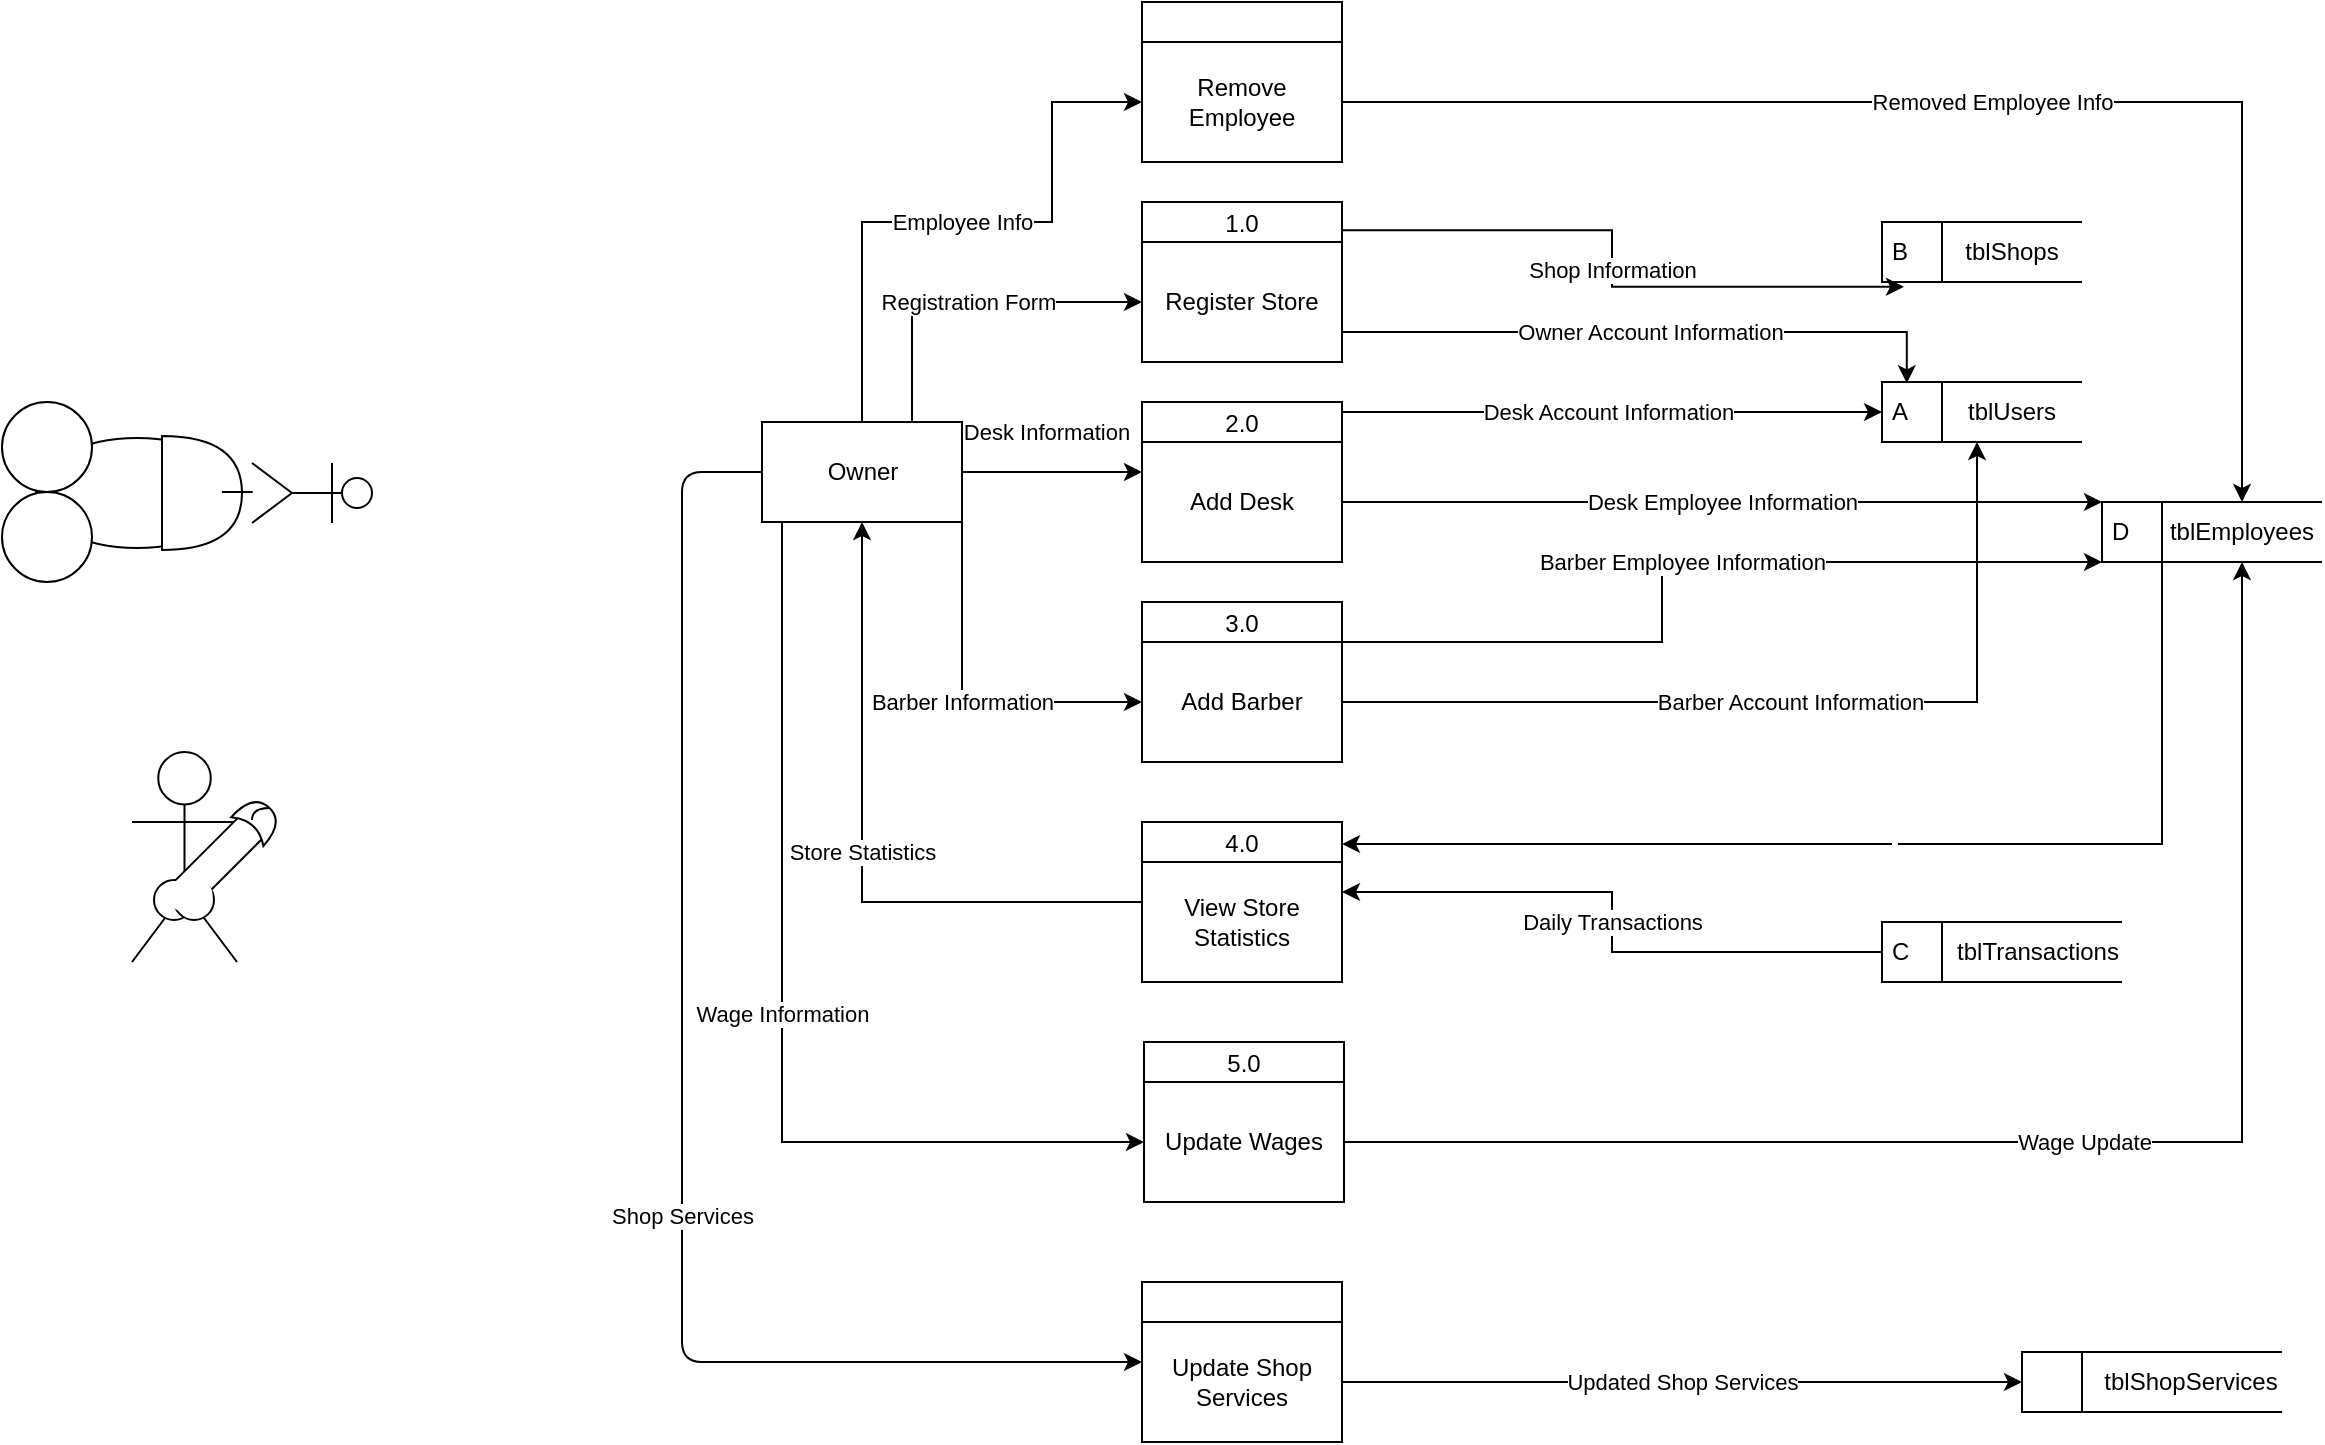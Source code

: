<mxfile version="15.5.0" type="github" pages="2">
  <diagram id="T2RNOw0BPEMfBJu6Xnur" name="Owner">
    <mxGraphModel dx="2340" dy="847" grid="1" gridSize="10" guides="1" tooltips="1" connect="1" arrows="1" fold="1" page="1" pageScale="1" pageWidth="1100" pageHeight="850" math="0" shadow="0">
      <root>
        <mxCell id="0" />
        <mxCell id="1" parent="0" />
        <mxCell id="ttAEP8Czc7_XfVFo0G7g-49" value="Desk Information" style="edgeStyle=orthogonalEdgeStyle;rounded=0;orthogonalLoop=1;jettySize=auto;html=1;entryX=0;entryY=0.25;entryDx=0;entryDy=0;" parent="1" source="ttAEP8Czc7_XfVFo0G7g-16" target="ttAEP8Czc7_XfVFo0G7g-46" edge="1">
          <mxGeometry x="-0.062" y="20" relative="1" as="geometry">
            <mxPoint as="offset" />
          </mxGeometry>
        </mxCell>
        <mxCell id="ttAEP8Czc7_XfVFo0G7g-54" value="Barber Information" style="edgeStyle=orthogonalEdgeStyle;rounded=0;orthogonalLoop=1;jettySize=auto;html=1;entryX=0;entryY=0.5;entryDx=0;entryDy=0;" parent="1" source="ttAEP8Czc7_XfVFo0G7g-16" target="ttAEP8Czc7_XfVFo0G7g-53" edge="1">
          <mxGeometry relative="1" as="geometry">
            <Array as="points">
              <mxPoint x="190" y="370" />
            </Array>
          </mxGeometry>
        </mxCell>
        <mxCell id="emD_PYzkYQpbJFWAy9en-3" value="Wage Information" style="edgeStyle=orthogonalEdgeStyle;rounded=0;orthogonalLoop=1;jettySize=auto;html=1;entryX=0;entryY=0.5;entryDx=0;entryDy=0;" edge="1" parent="1" source="ttAEP8Czc7_XfVFo0G7g-16" target="emD_PYzkYQpbJFWAy9en-2">
          <mxGeometry relative="1" as="geometry">
            <Array as="points">
              <mxPoint x="100" y="590" />
            </Array>
          </mxGeometry>
        </mxCell>
        <mxCell id="3LqmohmiHYs_IX1ET_4X-3" value="Employee Info" style="edgeStyle=orthogonalEdgeStyle;rounded=0;orthogonalLoop=1;jettySize=auto;html=1;entryX=0;entryY=0.5;entryDx=0;entryDy=0;" edge="1" parent="1" source="ttAEP8Czc7_XfVFo0G7g-16" target="3LqmohmiHYs_IX1ET_4X-2">
          <mxGeometry relative="1" as="geometry">
            <Array as="points">
              <mxPoint x="140" y="130" />
              <mxPoint x="235" y="130" />
              <mxPoint x="235" y="70" />
            </Array>
          </mxGeometry>
        </mxCell>
        <mxCell id="Tu8P3VuxmO_4_4MI5xXp-6" value="Shop Services" style="edgeStyle=orthogonalEdgeStyle;rounded=1;orthogonalLoop=1;jettySize=auto;html=1;startArrow=none;startFill=0;endArrow=classic;endFill=1;" edge="1" parent="1" source="ttAEP8Czc7_XfVFo0G7g-16" target="Tu8P3VuxmO_4_4MI5xXp-1">
          <mxGeometry x="0.152" relative="1" as="geometry">
            <Array as="points">
              <mxPoint x="50" y="255" />
              <mxPoint x="50" y="700" />
            </Array>
            <mxPoint as="offset" />
          </mxGeometry>
        </mxCell>
        <mxCell id="ttAEP8Czc7_XfVFo0G7g-16" value="Owner" style="html=1;dashed=0;whitespace=wrap;" parent="1" vertex="1">
          <mxGeometry x="90" y="230" width="100" height="50" as="geometry" />
        </mxCell>
        <mxCell id="ttAEP8Czc7_XfVFo0G7g-17" value="Registration Form" style="endArrow=classic;html=1;rounded=0;edgeStyle=orthogonalEdgeStyle;entryX=0;entryY=0.5;entryDx=0;entryDy=0;exitX=0.75;exitY=0;exitDx=0;exitDy=0;" parent="1" source="ttAEP8Czc7_XfVFo0G7g-16" target="ttAEP8Czc7_XfVFo0G7g-19" edge="1">
          <mxGeometry width="50" height="50" relative="1" as="geometry">
            <mxPoint x="130" y="430" as="sourcePoint" />
            <mxPoint x="290" y="387" as="targetPoint" />
          </mxGeometry>
        </mxCell>
        <mxCell id="ttAEP8Czc7_XfVFo0G7g-29" value="Owner Account Information" style="endArrow=classic;html=1;rounded=0;edgeStyle=orthogonalEdgeStyle;exitX=1;exitY=0.75;exitDx=0;exitDy=0;entryX=0.124;entryY=0.022;entryDx=0;entryDy=0;entryPerimeter=0;" parent="1" source="ttAEP8Czc7_XfVFo0G7g-19" target="ttAEP8Czc7_XfVFo0G7g-36" edge="1">
          <mxGeometry width="50" height="50" relative="1" as="geometry">
            <mxPoint x="380" y="310" as="sourcePoint" />
            <mxPoint x="500" y="305" as="targetPoint" />
          </mxGeometry>
        </mxCell>
        <mxCell id="ttAEP8Czc7_XfVFo0G7g-35" value="" style="group" parent="1" vertex="1" connectable="0">
          <mxGeometry x="650" y="210" width="100" height="30" as="geometry" />
        </mxCell>
        <mxCell id="ttAEP8Czc7_XfVFo0G7g-36" value="A" style="html=1;dashed=0;whitespace=wrap;shape=mxgraph.dfd.dataStoreID;align=left;spacingLeft=3;points=[[0,0],[0.5,0],[1,0],[0,0.5],[1,0.5],[0,1],[0.5,1],[1,1]];sketch=0;" parent="ttAEP8Czc7_XfVFo0G7g-35" vertex="1">
          <mxGeometry width="100" height="30" as="geometry" />
        </mxCell>
        <mxCell id="ttAEP8Czc7_XfVFo0G7g-37" value="tblUsers" style="text;html=1;strokeColor=none;fillColor=none;align=center;verticalAlign=middle;whiteSpace=wrap;rounded=0;sketch=0;" parent="ttAEP8Czc7_XfVFo0G7g-35" vertex="1">
          <mxGeometry x="30" width="70" height="30" as="geometry" />
        </mxCell>
        <mxCell id="ttAEP8Czc7_XfVFo0G7g-41" value="" style="group" parent="1" vertex="1" connectable="0">
          <mxGeometry x="650" y="130" width="100" height="30" as="geometry" />
        </mxCell>
        <mxCell id="ttAEP8Czc7_XfVFo0G7g-42" value="B" style="html=1;dashed=0;whitespace=wrap;shape=mxgraph.dfd.dataStoreID;align=left;spacingLeft=3;points=[[0,0],[0.5,0],[1,0],[0,0.5],[1,0.5],[0,1],[0.5,1],[1,1]];sketch=0;" parent="ttAEP8Czc7_XfVFo0G7g-41" vertex="1">
          <mxGeometry width="100" height="30" as="geometry" />
        </mxCell>
        <mxCell id="ttAEP8Czc7_XfVFo0G7g-43" value="tblShops" style="text;html=1;strokeColor=none;fillColor=none;align=center;verticalAlign=middle;whiteSpace=wrap;rounded=0;sketch=0;" parent="ttAEP8Czc7_XfVFo0G7g-41" vertex="1">
          <mxGeometry x="30" width="70" height="30" as="geometry" />
        </mxCell>
        <mxCell id="ttAEP8Czc7_XfVFo0G7g-44" value="Shop Information" style="endArrow=classic;html=1;rounded=0;edgeStyle=orthogonalEdgeStyle;exitX=0.996;exitY=0.176;exitDx=0;exitDy=0;exitPerimeter=0;entryX=0.11;entryY=1.079;entryDx=0;entryDy=0;entryPerimeter=0;" parent="1" source="ttAEP8Czc7_XfVFo0G7g-18" target="ttAEP8Czc7_XfVFo0G7g-42" edge="1">
          <mxGeometry width="50" height="50" relative="1" as="geometry">
            <mxPoint x="400" y="380" as="sourcePoint" />
            <mxPoint x="450" y="330" as="targetPoint" />
          </mxGeometry>
        </mxCell>
        <mxCell id="ttAEP8Czc7_XfVFo0G7g-45" value="2.0" style="swimlane;fontStyle=0;childLayout=stackLayout;horizontal=1;startSize=20;fillColor=#ffffff;horizontalStack=0;resizeParent=1;resizeParentMax=0;resizeLast=0;collapsible=0;marginBottom=0;swimlaneFillColor=#ffffff;" parent="1" vertex="1">
          <mxGeometry x="280" y="220" width="100" height="80" as="geometry" />
        </mxCell>
        <mxCell id="ttAEP8Czc7_XfVFo0G7g-46" value="Add Desk" style="rounded=0;whiteSpace=wrap;html=1;" parent="ttAEP8Czc7_XfVFo0G7g-45" vertex="1">
          <mxGeometry y="20" width="100" height="60" as="geometry" />
        </mxCell>
        <mxCell id="ttAEP8Czc7_XfVFo0G7g-50" value="Desk Account Information" style="edgeStyle=orthogonalEdgeStyle;rounded=0;orthogonalLoop=1;jettySize=auto;html=1;entryX=0;entryY=0.5;entryDx=0;entryDy=0;exitX=1;exitY=0.125;exitDx=0;exitDy=0;exitPerimeter=0;" parent="1" source="ttAEP8Czc7_XfVFo0G7g-45" target="ttAEP8Czc7_XfVFo0G7g-36" edge="1">
          <mxGeometry relative="1" as="geometry">
            <Array as="points">
              <mxPoint x="380" y="225" />
            </Array>
          </mxGeometry>
        </mxCell>
        <mxCell id="ttAEP8Czc7_XfVFo0G7g-51" value="" style="group" parent="1" vertex="1" connectable="0">
          <mxGeometry x="280" y="120" width="100" height="80" as="geometry" />
        </mxCell>
        <mxCell id="ttAEP8Czc7_XfVFo0G7g-18" value="1.0" style="swimlane;fontStyle=0;childLayout=stackLayout;horizontal=1;startSize=20;fillColor=#ffffff;horizontalStack=0;resizeParent=1;resizeParentMax=0;resizeLast=0;collapsible=0;marginBottom=0;swimlaneFillColor=#ffffff;" parent="ttAEP8Czc7_XfVFo0G7g-51" vertex="1">
          <mxGeometry width="100" height="80" as="geometry" />
        </mxCell>
        <mxCell id="ttAEP8Czc7_XfVFo0G7g-19" value="Register Store" style="rounded=0;whiteSpace=wrap;html=1;" parent="ttAEP8Czc7_XfVFo0G7g-51" vertex="1">
          <mxGeometry y="20" width="100" height="60" as="geometry" />
        </mxCell>
        <mxCell id="d2eviFz94D7zI3Y8W75X-18" value="Barber Employee Information" style="edgeStyle=orthogonalEdgeStyle;rounded=0;orthogonalLoop=1;jettySize=auto;html=1;entryX=0;entryY=1;entryDx=0;entryDy=0;" edge="1" parent="1" source="ttAEP8Czc7_XfVFo0G7g-52" target="d2eviFz94D7zI3Y8W75X-14">
          <mxGeometry relative="1" as="geometry">
            <Array as="points">
              <mxPoint x="540" y="340" />
            </Array>
          </mxGeometry>
        </mxCell>
        <mxCell id="ttAEP8Czc7_XfVFo0G7g-52" value="3.0" style="swimlane;fontStyle=0;childLayout=stackLayout;horizontal=1;startSize=20;fillColor=#ffffff;horizontalStack=0;resizeParent=1;resizeParentMax=0;resizeLast=0;collapsible=0;marginBottom=0;swimlaneFillColor=#ffffff;" parent="1" vertex="1">
          <mxGeometry x="280" y="320" width="100" height="80" as="geometry" />
        </mxCell>
        <mxCell id="ttAEP8Czc7_XfVFo0G7g-53" value="Add Barber" style="rounded=0;whiteSpace=wrap;html=1;" parent="ttAEP8Czc7_XfVFo0G7g-52" vertex="1">
          <mxGeometry y="20" width="100" height="60" as="geometry" />
        </mxCell>
        <mxCell id="ttAEP8Czc7_XfVFo0G7g-55" value="Barber Account Information" style="edgeStyle=orthogonalEdgeStyle;rounded=0;orthogonalLoop=1;jettySize=auto;html=1;entryX=0.25;entryY=1;entryDx=0;entryDy=0;" parent="1" source="ttAEP8Czc7_XfVFo0G7g-53" target="ttAEP8Czc7_XfVFo0G7g-37" edge="1">
          <mxGeometry relative="1" as="geometry" />
        </mxCell>
        <mxCell id="d2eviFz94D7zI3Y8W75X-1" value="" style="group" vertex="1" connectable="0" parent="1">
          <mxGeometry x="-290" y="220" width="185" height="90" as="geometry" />
        </mxCell>
        <mxCell id="d2eviFz94D7zI3Y8W75X-2" value="" style="ellipse;whiteSpace=wrap;html=1;direction=south;rotation=90;" vertex="1" parent="d2eviFz94D7zI3Y8W75X-1">
          <mxGeometry x="40" y="-5" width="55" height="101" as="geometry" />
        </mxCell>
        <mxCell id="d2eviFz94D7zI3Y8W75X-3" value="" style="ellipse;whiteSpace=wrap;html=1;aspect=fixed;" vertex="1" parent="d2eviFz94D7zI3Y8W75X-1">
          <mxGeometry width="45" height="45" as="geometry" />
        </mxCell>
        <mxCell id="d2eviFz94D7zI3Y8W75X-4" value="" style="ellipse;whiteSpace=wrap;html=1;aspect=fixed;" vertex="1" parent="d2eviFz94D7zI3Y8W75X-1">
          <mxGeometry y="45" width="45" height="45" as="geometry" />
        </mxCell>
        <mxCell id="d2eviFz94D7zI3Y8W75X-5" value="" style="shape=umlActor;verticalLabelPosition=bottom;verticalAlign=top;html=1;outlineConnect=0;rotation=90;" vertex="1" parent="d2eviFz94D7zI3Y8W75X-1">
          <mxGeometry x="140" y="15.5" width="30" height="60" as="geometry" />
        </mxCell>
        <mxCell id="d2eviFz94D7zI3Y8W75X-6" value="" style="shape=or;whiteSpace=wrap;html=1;" vertex="1" parent="d2eviFz94D7zI3Y8W75X-1">
          <mxGeometry x="80" y="17" width="40" height="57" as="geometry" />
        </mxCell>
        <mxCell id="d2eviFz94D7zI3Y8W75X-7" value="" style="endArrow=none;html=1;rounded=1;edgeStyle=orthogonalEdgeStyle;" edge="1" parent="d2eviFz94D7zI3Y8W75X-1">
          <mxGeometry width="50" height="50" relative="1" as="geometry">
            <mxPoint x="110" y="45" as="sourcePoint" />
            <mxPoint x="110" y="45" as="targetPoint" />
            <Array as="points">
              <mxPoint x="130" y="45" />
              <mxPoint x="110" y="45" />
            </Array>
          </mxGeometry>
        </mxCell>
        <mxCell id="d2eviFz94D7zI3Y8W75X-8" value="" style="group" vertex="1" connectable="0" parent="1">
          <mxGeometry x="650" y="480" width="120" height="30" as="geometry" />
        </mxCell>
        <mxCell id="d2eviFz94D7zI3Y8W75X-9" value="C" style="html=1;dashed=0;whitespace=wrap;shape=mxgraph.dfd.dataStoreID;align=left;spacingLeft=3;points=[[0,0],[0.5,0],[1,0],[0,0.5],[1,0.5],[0,1],[0.5,1],[1,1]];sketch=0;" vertex="1" parent="d2eviFz94D7zI3Y8W75X-8">
          <mxGeometry width="120" height="30" as="geometry" />
        </mxCell>
        <mxCell id="d2eviFz94D7zI3Y8W75X-10" value="tblTransactions" style="text;html=1;strokeColor=none;fillColor=none;align=center;verticalAlign=middle;whiteSpace=wrap;rounded=0;sketch=0;" vertex="1" parent="d2eviFz94D7zI3Y8W75X-8">
          <mxGeometry x="36" width="84" height="30" as="geometry" />
        </mxCell>
        <mxCell id="d2eviFz94D7zI3Y8W75X-21" value="&lt;div&gt;Store Statistics&lt;/div&gt;" style="edgeStyle=orthogonalEdgeStyle;rounded=0;orthogonalLoop=1;jettySize=auto;html=1;" edge="1" parent="1" source="d2eviFz94D7zI3Y8W75X-11" target="ttAEP8Czc7_XfVFo0G7g-16">
          <mxGeometry relative="1" as="geometry">
            <Array as="points">
              <mxPoint x="140" y="470" />
            </Array>
          </mxGeometry>
        </mxCell>
        <mxCell id="d2eviFz94D7zI3Y8W75X-11" value="4.0" style="swimlane;fontStyle=0;childLayout=stackLayout;horizontal=1;startSize=20;fillColor=#ffffff;horizontalStack=0;resizeParent=1;resizeParentMax=0;resizeLast=0;collapsible=0;marginBottom=0;swimlaneFillColor=#ffffff;" vertex="1" parent="1">
          <mxGeometry x="280" y="430" width="100" height="80" as="geometry" />
        </mxCell>
        <mxCell id="d2eviFz94D7zI3Y8W75X-12" value="View Store Statistics" style="rounded=0;whiteSpace=wrap;html=1;" vertex="1" parent="d2eviFz94D7zI3Y8W75X-11">
          <mxGeometry y="20" width="100" height="60" as="geometry" />
        </mxCell>
        <mxCell id="d2eviFz94D7zI3Y8W75X-17" value="Desk Employee Information" style="edgeStyle=orthogonalEdgeStyle;rounded=0;orthogonalLoop=1;jettySize=auto;html=1;entryX=0;entryY=0;entryDx=0;entryDy=0;" edge="1" parent="1" source="ttAEP8Czc7_XfVFo0G7g-46" target="d2eviFz94D7zI3Y8W75X-14">
          <mxGeometry relative="1" as="geometry">
            <Array as="points">
              <mxPoint x="660" y="270" />
              <mxPoint x="660" y="270" />
            </Array>
          </mxGeometry>
        </mxCell>
        <mxCell id="d2eviFz94D7zI3Y8W75X-19" value="&amp;nbsp;" style="edgeStyle=orthogonalEdgeStyle;rounded=0;orthogonalLoop=1;jettySize=auto;html=1;entryX=1;entryY=0.138;entryDx=0;entryDy=0;entryPerimeter=0;exitX=0;exitY=1;exitDx=0;exitDy=0;" edge="1" parent="1" source="d2eviFz94D7zI3Y8W75X-15" target="d2eviFz94D7zI3Y8W75X-11">
          <mxGeometry relative="1" as="geometry">
            <Array as="points">
              <mxPoint x="790" y="441" />
            </Array>
          </mxGeometry>
        </mxCell>
        <mxCell id="d2eviFz94D7zI3Y8W75X-20" value="Daily Transactions" style="edgeStyle=orthogonalEdgeStyle;rounded=0;orthogonalLoop=1;jettySize=auto;html=1;entryX=1;entryY=0.25;entryDx=0;entryDy=0;" edge="1" parent="1" source="d2eviFz94D7zI3Y8W75X-9" target="d2eviFz94D7zI3Y8W75X-12">
          <mxGeometry relative="1" as="geometry" />
        </mxCell>
        <mxCell id="d2eviFz94D7zI3Y8W75X-22" value="" style="group" vertex="1" connectable="0" parent="1">
          <mxGeometry x="760" y="270" width="110" height="30" as="geometry" />
        </mxCell>
        <mxCell id="d2eviFz94D7zI3Y8W75X-14" value="D" style="html=1;dashed=0;whitespace=wrap;shape=mxgraph.dfd.dataStoreID;align=left;spacingLeft=3;points=[[0,0],[0.5,0],[1,0],[0,0.5],[1,0.5],[0,1],[0.5,1],[1,1]];sketch=0;" vertex="1" parent="d2eviFz94D7zI3Y8W75X-22">
          <mxGeometry width="110.0" height="30" as="geometry" />
        </mxCell>
        <mxCell id="d2eviFz94D7zI3Y8W75X-15" value="tblEmployees" style="text;html=1;strokeColor=none;fillColor=none;align=center;verticalAlign=middle;whiteSpace=wrap;rounded=0;sketch=0;" vertex="1" parent="d2eviFz94D7zI3Y8W75X-22">
          <mxGeometry x="30" width="80" height="30" as="geometry" />
        </mxCell>
        <mxCell id="emD_PYzkYQpbJFWAy9en-1" value="5.0" style="swimlane;fontStyle=0;childLayout=stackLayout;horizontal=1;startSize=20;fillColor=#ffffff;horizontalStack=0;resizeParent=1;resizeParentMax=0;resizeLast=0;collapsible=0;marginBottom=0;swimlaneFillColor=#ffffff;" vertex="1" parent="1">
          <mxGeometry x="281" y="540" width="100" height="80" as="geometry" />
        </mxCell>
        <mxCell id="emD_PYzkYQpbJFWAy9en-2" value="Update Wages" style="rounded=0;whiteSpace=wrap;html=1;" vertex="1" parent="emD_PYzkYQpbJFWAy9en-1">
          <mxGeometry y="20" width="100" height="60" as="geometry" />
        </mxCell>
        <mxCell id="emD_PYzkYQpbJFWAy9en-4" value="Wage Update" style="edgeStyle=orthogonalEdgeStyle;rounded=0;orthogonalLoop=1;jettySize=auto;html=1;entryX=0.5;entryY=1;entryDx=0;entryDy=0;" edge="1" parent="1" source="emD_PYzkYQpbJFWAy9en-2" target="d2eviFz94D7zI3Y8W75X-15">
          <mxGeometry relative="1" as="geometry" />
        </mxCell>
        <mxCell id="3LqmohmiHYs_IX1ET_4X-1" value="" style="swimlane;fontStyle=0;childLayout=stackLayout;horizontal=1;startSize=20;fillColor=#ffffff;horizontalStack=0;resizeParent=1;resizeParentMax=0;resizeLast=0;collapsible=0;marginBottom=0;swimlaneFillColor=#ffffff;" vertex="1" parent="1">
          <mxGeometry x="280" y="20" width="100" height="80" as="geometry" />
        </mxCell>
        <mxCell id="3LqmohmiHYs_IX1ET_4X-2" value="Remove Employee" style="rounded=0;whiteSpace=wrap;html=1;" vertex="1" parent="3LqmohmiHYs_IX1ET_4X-1">
          <mxGeometry y="20" width="100" height="60" as="geometry" />
        </mxCell>
        <mxCell id="3LqmohmiHYs_IX1ET_4X-4" value="&lt;div&gt;Removed Employee Info&lt;/div&gt;" style="edgeStyle=orthogonalEdgeStyle;rounded=0;orthogonalLoop=1;jettySize=auto;html=1;" edge="1" parent="1" source="3LqmohmiHYs_IX1ET_4X-2" target="d2eviFz94D7zI3Y8W75X-15">
          <mxGeometry relative="1" as="geometry" />
        </mxCell>
        <mxCell id="3LqmohmiHYs_IX1ET_4X-22" value="" style="group" vertex="1" connectable="0" parent="1">
          <mxGeometry x="-225" y="395" width="76.494" height="105" as="geometry" />
        </mxCell>
        <mxCell id="3LqmohmiHYs_IX1ET_4X-11" value="" style="shape=umlActor;verticalLabelPosition=bottom;verticalAlign=top;html=1;outlineConnect=0;" vertex="1" parent="3LqmohmiHYs_IX1ET_4X-22">
          <mxGeometry width="52.5" height="105" as="geometry" />
        </mxCell>
        <mxCell id="3LqmohmiHYs_IX1ET_4X-17" value="" style="rounded=1;whiteSpace=wrap;html=1;rotation=-45;" vertex="1" parent="3LqmohmiHYs_IX1ET_4X-22">
          <mxGeometry x="12.41" y="47.41" width="58.75" height="16" as="geometry" />
        </mxCell>
        <mxCell id="3LqmohmiHYs_IX1ET_4X-12" value="" style="ellipse;whiteSpace=wrap;html=1;aspect=fixed;" vertex="1" parent="3LqmohmiHYs_IX1ET_4X-22">
          <mxGeometry x="11" y="64" width="20" height="20" as="geometry" />
        </mxCell>
        <mxCell id="3LqmohmiHYs_IX1ET_4X-13" value="" style="ellipse;whiteSpace=wrap;html=1;aspect=fixed;" vertex="1" parent="3LqmohmiHYs_IX1ET_4X-22">
          <mxGeometry x="21" y="64" width="20" height="20" as="geometry" />
        </mxCell>
        <mxCell id="3LqmohmiHYs_IX1ET_4X-15" value="" style="ellipse;whiteSpace=wrap;html=1;strokeColor=none;" vertex="1" parent="3LqmohmiHYs_IX1ET_4X-22">
          <mxGeometry x="18.25" y="62" width="22" height="19" as="geometry" />
        </mxCell>
        <mxCell id="3LqmohmiHYs_IX1ET_4X-18" value="" style="shape=xor;whiteSpace=wrap;html=1;rotation=312;" vertex="1" parent="3LqmohmiHYs_IX1ET_4X-22">
          <mxGeometry x="55" y="23" width="16.16" height="21.55" as="geometry" />
        </mxCell>
        <mxCell id="3LqmohmiHYs_IX1ET_4X-21" value="" style="curved=1;endArrow=none;html=1;rounded=0;edgeStyle=orthogonalEdgeStyle;endFill=0;entryX=1;entryY=0.5;entryDx=0;entryDy=0;entryPerimeter=0;" edge="1" parent="3LqmohmiHYs_IX1ET_4X-22" target="3LqmohmiHYs_IX1ET_4X-18">
          <mxGeometry width="50" height="50" relative="1" as="geometry">
            <mxPoint x="60" y="34" as="sourcePoint" />
            <mxPoint x="85" y="8" as="targetPoint" />
            <Array as="points">
              <mxPoint x="60" y="28" />
              <mxPoint x="69" y="28" />
            </Array>
          </mxGeometry>
        </mxCell>
        <mxCell id="Tu8P3VuxmO_4_4MI5xXp-1" value="" style="swimlane;fontStyle=0;childLayout=stackLayout;horizontal=1;startSize=20;fillColor=#ffffff;horizontalStack=0;resizeParent=1;resizeParentMax=0;resizeLast=0;collapsible=0;marginBottom=0;swimlaneFillColor=#ffffff;" vertex="1" parent="1">
          <mxGeometry x="280" y="660" width="100" height="80" as="geometry" />
        </mxCell>
        <mxCell id="Tu8P3VuxmO_4_4MI5xXp-2" value="Update Shop Services" style="rounded=0;whiteSpace=wrap;html=1;" vertex="1" parent="Tu8P3VuxmO_4_4MI5xXp-1">
          <mxGeometry y="20" width="100" height="60" as="geometry" />
        </mxCell>
        <mxCell id="Tu8P3VuxmO_4_4MI5xXp-3" value="" style="group" vertex="1" connectable="0" parent="1">
          <mxGeometry x="720" y="695" width="130" height="30" as="geometry" />
        </mxCell>
        <mxCell id="Tu8P3VuxmO_4_4MI5xXp-4" value="" style="html=1;dashed=0;whitespace=wrap;shape=mxgraph.dfd.dataStoreID;align=left;spacingLeft=3;points=[[0,0],[0.5,0],[1,0],[0,0.5],[1,0.5],[0,1],[0.5,1],[1,1]];sketch=0;" vertex="1" parent="Tu8P3VuxmO_4_4MI5xXp-3">
          <mxGeometry width="130" height="30" as="geometry" />
        </mxCell>
        <mxCell id="Tu8P3VuxmO_4_4MI5xXp-5" value="tblShopServices" style="text;html=1;strokeColor=none;fillColor=none;align=center;verticalAlign=middle;whiteSpace=wrap;rounded=0;sketch=0;" vertex="1" parent="Tu8P3VuxmO_4_4MI5xXp-3">
          <mxGeometry x="39" width="91" height="30" as="geometry" />
        </mxCell>
        <mxCell id="Tu8P3VuxmO_4_4MI5xXp-7" value="Updated Shop Services" style="edgeStyle=orthogonalEdgeStyle;rounded=1;orthogonalLoop=1;jettySize=auto;html=1;startArrow=none;startFill=0;endArrow=classic;endFill=1;" edge="1" parent="1" source="Tu8P3VuxmO_4_4MI5xXp-2" target="Tu8P3VuxmO_4_4MI5xXp-4">
          <mxGeometry relative="1" as="geometry" />
        </mxCell>
      </root>
    </mxGraphModel>
  </diagram>
  <diagram id="h7HHH3-v2JK1_51w_DPO" name="Desk">
    <mxGraphModel dx="868" dy="593" grid="1" gridSize="10" guides="1" tooltips="1" connect="1" arrows="1" fold="1" page="1" pageScale="1" pageWidth="1100" pageHeight="850" math="0" shadow="0">
      <root>
        <mxCell id="M2oWjrfUgRRYDuEwu9WT-0" />
        <mxCell id="M2oWjrfUgRRYDuEwu9WT-1" parent="M2oWjrfUgRRYDuEwu9WT-0" />
        <mxCell id="r28VpTgTDbhiKUN1SZeV-0" value="Appointment Approval" style="edgeStyle=orthogonalEdgeStyle;rounded=1;orthogonalLoop=1;jettySize=auto;html=1;entryX=0;entryY=0.5;entryDx=0;entryDy=0;endArrow=classic;endFill=1;" edge="1" parent="M2oWjrfUgRRYDuEwu9WT-1" source="NshiFeFBcIIQcIrEiA9f-0" target="bIMAmgAOhdBfCIJM3YCK-1">
          <mxGeometry x="0.489" relative="1" as="geometry">
            <Array as="points">
              <mxPoint x="70" y="70" />
            </Array>
            <mxPoint as="offset" />
          </mxGeometry>
        </mxCell>
        <mxCell id="r28VpTgTDbhiKUN1SZeV-1" style="edgeStyle=orthogonalEdgeStyle;rounded=1;orthogonalLoop=1;jettySize=auto;html=1;entryX=-0.01;entryY=0.617;entryDx=0;entryDy=0;entryPerimeter=0;endArrow=none;endFill=0;startArrow=classic;startFill=1;" edge="1" parent="M2oWjrfUgRRYDuEwu9WT-1" source="NshiFeFBcIIQcIrEiA9f-0" target="IfpBxl8M6aJRoYZX15r2-1">
          <mxGeometry relative="1" as="geometry">
            <Array as="points">
              <mxPoint x="120" y="197" />
            </Array>
          </mxGeometry>
        </mxCell>
        <mxCell id="SsIWu9I1toDIG-TeM1FG-0" value="Shop Appointments" style="edgeLabel;html=1;align=center;verticalAlign=middle;resizable=0;points=[];" vertex="1" connectable="0" parent="r28VpTgTDbhiKUN1SZeV-1">
          <mxGeometry x="0.411" y="-1" relative="1" as="geometry">
            <mxPoint as="offset" />
          </mxGeometry>
        </mxCell>
        <mxCell id="r28VpTgTDbhiKUN1SZeV-4" value="New Appointment Details" style="edgeStyle=orthogonalEdgeStyle;rounded=1;orthogonalLoop=1;jettySize=auto;html=1;endArrow=classic;endFill=1;" edge="1" parent="M2oWjrfUgRRYDuEwu9WT-1" source="NshiFeFBcIIQcIrEiA9f-0" target="IfpBxl8M6aJRoYZX15r2-3">
          <mxGeometry relative="1" as="geometry">
            <Array as="points">
              <mxPoint x="300" y="300" />
              <mxPoint x="300" y="300" />
            </Array>
          </mxGeometry>
        </mxCell>
        <mxCell id="r28VpTgTDbhiKUN1SZeV-5" style="edgeStyle=orthogonalEdgeStyle;rounded=1;orthogonalLoop=1;jettySize=auto;html=1;entryX=0;entryY=0.5;entryDx=0;entryDy=0;startArrow=none;startFill=0;endArrow=classic;endFill=1;" edge="1" parent="M2oWjrfUgRRYDuEwu9WT-1" source="NshiFeFBcIIQcIrEiA9f-0" target="PUImFSEZp4sbnbWzOmoX-1">
          <mxGeometry relative="1" as="geometry">
            <Array as="points">
              <mxPoint x="160" y="425" />
            </Array>
          </mxGeometry>
        </mxCell>
        <mxCell id="r28VpTgTDbhiKUN1SZeV-6" style="edgeStyle=orthogonalEdgeStyle;rounded=1;orthogonalLoop=1;jettySize=auto;html=1;startArrow=none;startFill=0;endArrow=classic;endFill=1;" edge="1" parent="M2oWjrfUgRRYDuEwu9WT-1" source="NshiFeFBcIIQcIrEiA9f-0" target="PUImFSEZp4sbnbWzOmoX-3">
          <mxGeometry relative="1" as="geometry">
            <Array as="points">
              <mxPoint x="130" y="540" />
            </Array>
          </mxGeometry>
        </mxCell>
        <mxCell id="NshiFeFBcIIQcIrEiA9f-0" value="&lt;div&gt;Desk&lt;/div&gt;" style="rounded=0;whiteSpace=wrap;html=1;" vertex="1" parent="M2oWjrfUgRRYDuEwu9WT-1">
          <mxGeometry x="60" y="270" width="120" height="60" as="geometry" />
        </mxCell>
        <mxCell id="r28VpTgTDbhiKUN1SZeV-8" value="Approved/Rejected Appointment Details" style="edgeStyle=orthogonalEdgeStyle;rounded=1;orthogonalLoop=1;jettySize=auto;html=1;startArrow=none;startFill=0;endArrow=classic;endFill=1;" edge="1" parent="M2oWjrfUgRRYDuEwu9WT-1" source="bIMAmgAOhdBfCIJM3YCK-0" target="UXtkoO3RdiKG1N95la6T-2">
          <mxGeometry relative="1" as="geometry" />
        </mxCell>
        <mxCell id="bIMAmgAOhdBfCIJM3YCK-0" value="6.0" style="swimlane;fontStyle=0;childLayout=stackLayout;horizontal=1;startSize=20;fillColor=#ffffff;horizontalStack=0;resizeParent=1;resizeParentMax=0;resizeLast=0;collapsible=0;marginBottom=0;swimlaneFillColor=#ffffff;" vertex="1" parent="M2oWjrfUgRRYDuEwu9WT-1">
          <mxGeometry x="340" y="20" width="100" height="80" as="geometry" />
        </mxCell>
        <mxCell id="bIMAmgAOhdBfCIJM3YCK-1" value="Approve/Reject Appointments" style="rounded=0;whiteSpace=wrap;html=1;" vertex="1" parent="bIMAmgAOhdBfCIJM3YCK-0">
          <mxGeometry y="20" width="100" height="60" as="geometry" />
        </mxCell>
        <mxCell id="IfpBxl8M6aJRoYZX15r2-0" value="7.0" style="swimlane;fontStyle=0;childLayout=stackLayout;horizontal=1;startSize=20;fillColor=#ffffff;horizontalStack=0;resizeParent=1;resizeParentMax=0;resizeLast=0;collapsible=0;marginBottom=0;swimlaneFillColor=#ffffff;" vertex="1" parent="M2oWjrfUgRRYDuEwu9WT-1">
          <mxGeometry x="340" y="140" width="100" height="80" as="geometry" />
        </mxCell>
        <mxCell id="IfpBxl8M6aJRoYZX15r2-1" value="View Appointments" style="rounded=0;whiteSpace=wrap;html=1;" vertex="1" parent="IfpBxl8M6aJRoYZX15r2-0">
          <mxGeometry y="20" width="100" height="60" as="geometry" />
        </mxCell>
        <mxCell id="IfpBxl8M6aJRoYZX15r2-2" value="8.0" style="swimlane;fontStyle=0;childLayout=stackLayout;horizontal=1;startSize=20;fillColor=#ffffff;horizontalStack=0;resizeParent=1;resizeParentMax=0;resizeLast=0;collapsible=0;marginBottom=0;swimlaneFillColor=#ffffff;" vertex="1" parent="M2oWjrfUgRRYDuEwu9WT-1">
          <mxGeometry x="340" y="260" width="100" height="80" as="geometry" />
        </mxCell>
        <mxCell id="IfpBxl8M6aJRoYZX15r2-3" value="&lt;div&gt;Update&lt;/div&gt;&lt;div&gt;Appointments&lt;br&gt;&lt;/div&gt;" style="rounded=0;whiteSpace=wrap;html=1;" vertex="1" parent="IfpBxl8M6aJRoYZX15r2-2">
          <mxGeometry y="20" width="100" height="60" as="geometry" />
        </mxCell>
        <mxCell id="PUImFSEZp4sbnbWzOmoX-0" value="9.0" style="swimlane;fontStyle=0;childLayout=stackLayout;horizontal=1;startSize=20;fillColor=#ffffff;horizontalStack=0;resizeParent=1;resizeParentMax=0;resizeLast=0;collapsible=0;marginBottom=0;swimlaneFillColor=#ffffff;" vertex="1" parent="M2oWjrfUgRRYDuEwu9WT-1">
          <mxGeometry x="340" y="375" width="100" height="80" as="geometry" />
        </mxCell>
        <mxCell id="PUImFSEZp4sbnbWzOmoX-1" value="Add Appointment" style="rounded=0;whiteSpace=wrap;html=1;" vertex="1" parent="PUImFSEZp4sbnbWzOmoX-0">
          <mxGeometry y="20" width="100" height="60" as="geometry" />
        </mxCell>
        <mxCell id="PUImFSEZp4sbnbWzOmoX-2" value="10.0" style="swimlane;fontStyle=0;childLayout=stackLayout;horizontal=1;startSize=20;fillColor=#ffffff;horizontalStack=0;resizeParent=1;resizeParentMax=0;resizeLast=0;collapsible=0;marginBottom=0;swimlaneFillColor=#ffffff;" vertex="1" parent="M2oWjrfUgRRYDuEwu9WT-1">
          <mxGeometry x="340" y="490" width="100" height="80" as="geometry" />
        </mxCell>
        <mxCell id="PUImFSEZp4sbnbWzOmoX-3" value="Accept Payments" style="rounded=0;whiteSpace=wrap;html=1;" vertex="1" parent="PUImFSEZp4sbnbWzOmoX-2">
          <mxGeometry y="20" width="100" height="60" as="geometry" />
        </mxCell>
        <mxCell id="E7tAqj3mt4xYVxzb1QxC-0" value="" style="swimlane;fontStyle=0;childLayout=stackLayout;horizontal=1;startSize=20;fillColor=#ffffff;horizontalStack=0;resizeParent=1;resizeParentMax=0;resizeLast=0;collapsible=0;marginBottom=0;swimlaneFillColor=#ffffff;" vertex="1" parent="M2oWjrfUgRRYDuEwu9WT-1">
          <mxGeometry x="340" y="600" width="100" height="80" as="geometry" />
        </mxCell>
        <mxCell id="E7tAqj3mt4xYVxzb1QxC-1" value="View Employee Information" style="rounded=0;whiteSpace=wrap;html=1;" vertex="1" parent="E7tAqj3mt4xYVxzb1QxC-0">
          <mxGeometry y="20" width="100" height="60" as="geometry" />
        </mxCell>
        <mxCell id="UXtkoO3RdiKG1N95la6T-0" value="" style="group" vertex="1" connectable="0" parent="M2oWjrfUgRRYDuEwu9WT-1">
          <mxGeometry x="670" y="170" width="130" height="30" as="geometry" />
        </mxCell>
        <mxCell id="UXtkoO3RdiKG1N95la6T-1" value="" style="html=1;dashed=0;whitespace=wrap;shape=mxgraph.dfd.dataStoreID;align=left;spacingLeft=3;points=[[0,0],[0.5,0],[1,0],[0,0.5],[1,0.5],[0,1],[0.5,1],[1,1]];sketch=0;" vertex="1" parent="UXtkoO3RdiKG1N95la6T-0">
          <mxGeometry width="130" height="30" as="geometry" />
        </mxCell>
        <mxCell id="UXtkoO3RdiKG1N95la6T-2" value="tblAppointments" style="text;html=1;strokeColor=none;fillColor=none;align=center;verticalAlign=middle;whiteSpace=wrap;rounded=0;sketch=0;" vertex="1" parent="UXtkoO3RdiKG1N95la6T-0">
          <mxGeometry x="30" width="100" height="30" as="geometry" />
        </mxCell>
        <mxCell id="UXtkoO3RdiKG1N95la6T-3" value="" style="group" vertex="1" connectable="0" parent="M2oWjrfUgRRYDuEwu9WT-1">
          <mxGeometry x="710" y="510" width="120" height="30" as="geometry" />
        </mxCell>
        <mxCell id="UXtkoO3RdiKG1N95la6T-4" value="" style="html=1;dashed=0;whitespace=wrap;shape=mxgraph.dfd.dataStoreID;align=left;spacingLeft=3;points=[[0,0],[0.5,0],[1,0],[0,0.5],[1,0.5],[0,1],[0.5,1],[1,1]];sketch=0;" vertex="1" parent="UXtkoO3RdiKG1N95la6T-3">
          <mxGeometry width="120" height="30" as="geometry" />
        </mxCell>
        <mxCell id="UXtkoO3RdiKG1N95la6T-5" value="tblTransactions" style="text;html=1;strokeColor=none;fillColor=none;align=center;verticalAlign=middle;whiteSpace=wrap;rounded=0;sketch=0;" vertex="1" parent="UXtkoO3RdiKG1N95la6T-3">
          <mxGeometry x="30" width="90" height="30" as="geometry" />
        </mxCell>
        <mxCell id="xiOYzJcX8he-40gCHK4X-0" value="" style="group" vertex="1" connectable="0" parent="M2oWjrfUgRRYDuEwu9WT-1">
          <mxGeometry x="730" y="640" width="110" height="30" as="geometry" />
        </mxCell>
        <mxCell id="xiOYzJcX8he-40gCHK4X-1" value="D" style="html=1;dashed=0;whitespace=wrap;shape=mxgraph.dfd.dataStoreID;align=left;spacingLeft=3;points=[[0,0],[0.5,0],[1,0],[0,0.5],[1,0.5],[0,1],[0.5,1],[1,1]];sketch=0;" vertex="1" parent="xiOYzJcX8he-40gCHK4X-0">
          <mxGeometry width="110.0" height="30" as="geometry" />
        </mxCell>
        <mxCell id="xiOYzJcX8he-40gCHK4X-2" value="tblEmployees" style="text;html=1;strokeColor=none;fillColor=none;align=center;verticalAlign=middle;whiteSpace=wrap;rounded=0;sketch=0;" vertex="1" parent="xiOYzJcX8he-40gCHK4X-0">
          <mxGeometry x="30" width="80" height="30" as="geometry" />
        </mxCell>
        <mxCell id="r28VpTgTDbhiKUN1SZeV-7" style="edgeStyle=orthogonalEdgeStyle;rounded=1;orthogonalLoop=1;jettySize=auto;html=1;startArrow=none;startFill=0;endArrow=classic;endFill=1;" edge="1" parent="M2oWjrfUgRRYDuEwu9WT-1" source="E7tAqj3mt4xYVxzb1QxC-1" target="NshiFeFBcIIQcIrEiA9f-0">
          <mxGeometry relative="1" as="geometry">
            <Array as="points">
              <mxPoint x="100" y="650" />
            </Array>
          </mxGeometry>
        </mxCell>
        <mxCell id="flk_xZc2xOusYogxBJOo-0" value="Created Appointments" style="edgeStyle=orthogonalEdgeStyle;rounded=1;orthogonalLoop=1;jettySize=auto;html=1;startArrow=none;startFill=0;endArrow=classic;endFill=1;" edge="1" parent="M2oWjrfUgRRYDuEwu9WT-1" source="UXtkoO3RdiKG1N95la6T-1" target="IfpBxl8M6aJRoYZX15r2-1">
          <mxGeometry relative="1" as="geometry">
            <Array as="points">
              <mxPoint x="610" y="190" />
              <mxPoint x="610" y="190" />
            </Array>
          </mxGeometry>
        </mxCell>
        <mxCell id="flk_xZc2xOusYogxBJOo-1" value="Updated Appointment Details" style="edgeStyle=orthogonalEdgeStyle;rounded=1;orthogonalLoop=1;jettySize=auto;html=1;startArrow=none;startFill=0;endArrow=classic;endFill=1;" edge="1" parent="M2oWjrfUgRRYDuEwu9WT-1" source="IfpBxl8M6aJRoYZX15r2-3" target="UXtkoO3RdiKG1N95la6T-1">
          <mxGeometry relative="1" as="geometry">
            <Array as="points">
              <mxPoint x="690" y="310" />
            </Array>
          </mxGeometry>
        </mxCell>
        <mxCell id="flk_xZc2xOusYogxBJOo-2" style="edgeStyle=orthogonalEdgeStyle;rounded=1;orthogonalLoop=1;jettySize=auto;html=1;startArrow=none;startFill=0;endArrow=classic;endFill=1;" edge="1" parent="M2oWjrfUgRRYDuEwu9WT-1" source="PUImFSEZp4sbnbWzOmoX-1" target="UXtkoO3RdiKG1N95la6T-2">
          <mxGeometry relative="1" as="geometry" />
        </mxCell>
        <mxCell id="flk_xZc2xOusYogxBJOo-3" style="edgeStyle=orthogonalEdgeStyle;rounded=1;orthogonalLoop=1;jettySize=auto;html=1;startArrow=none;startFill=0;endArrow=classic;endFill=1;" edge="1" parent="M2oWjrfUgRRYDuEwu9WT-1" source="PUImFSEZp4sbnbWzOmoX-3" target="UXtkoO3RdiKG1N95la6T-4">
          <mxGeometry relative="1" as="geometry" />
        </mxCell>
        <mxCell id="flk_xZc2xOusYogxBJOo-4" style="edgeStyle=orthogonalEdgeStyle;rounded=1;orthogonalLoop=1;jettySize=auto;html=1;startArrow=none;startFill=0;endArrow=classic;endFill=1;" edge="1" parent="M2oWjrfUgRRYDuEwu9WT-1" source="xiOYzJcX8he-40gCHK4X-1" target="E7tAqj3mt4xYVxzb1QxC-1">
          <mxGeometry relative="1" as="geometry">
            <Array as="points">
              <mxPoint x="660" y="650" />
              <mxPoint x="660" y="650" />
            </Array>
          </mxGeometry>
        </mxCell>
      </root>
    </mxGraphModel>
  </diagram>
</mxfile>
